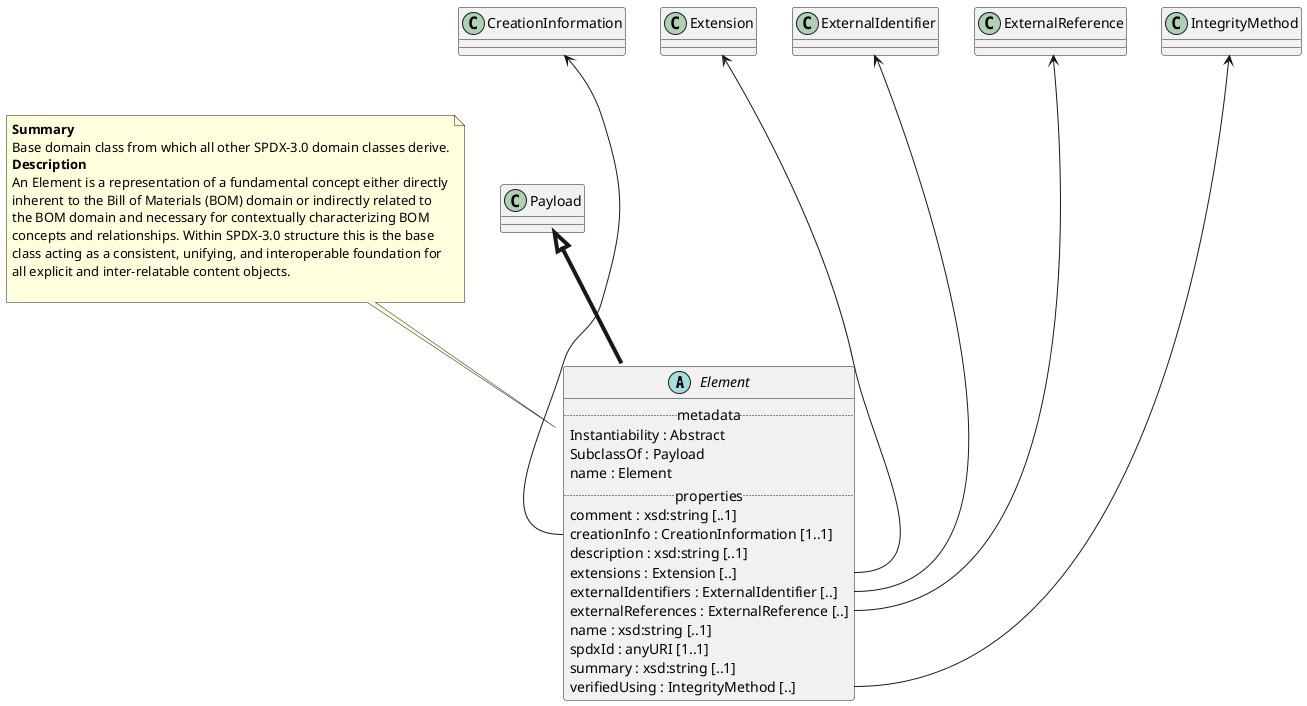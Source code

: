 @startuml
abstract Element {
.. metadata ..
    Instantiability : Abstract
    SubclassOf : Payload
    name : Element
.. properties ..
    comment : xsd:string [..1]
    creationInfo : CreationInformation [1..1]
    description : xsd:string [..1]
    extensions : Extension [..]
    externalIdentifiers : ExternalIdentifier [..]
    externalReferences : ExternalReference [..]
    name : xsd:string [..1]
    spdxId : anyURI [1..1]
    summary : xsd:string [..1]
    verifiedUsing : IntegrityMethod [..]
}
note top of Element
<b>Summary</b>
Base domain class from which all other SPDX-3.0 domain classes derive.
<b>Description</b>
An Element is a representation of a fundamental concept either directly
inherent to the Bill of Materials (BOM) domain or indirectly related to
the BOM domain and necessary for contextually characterizing BOM
concepts and relationships. Within SPDX-3.0 structure this is the base
class acting as a consistent, unifying, and interoperable foundation for
all explicit and inter-relatable content objects.

end note
"Payload" <|-[thickness=4]- "Element"
"CreationInformation" <--- "Element::creationInfo"
"Extension" <--- "Element::extensions"
"ExternalIdentifier" <--- "Element::externalIdentifiers"
"ExternalReference" <--- "Element::externalReferences"
"IntegrityMethod" <--- "Element::verifiedUsing"
@enduml
